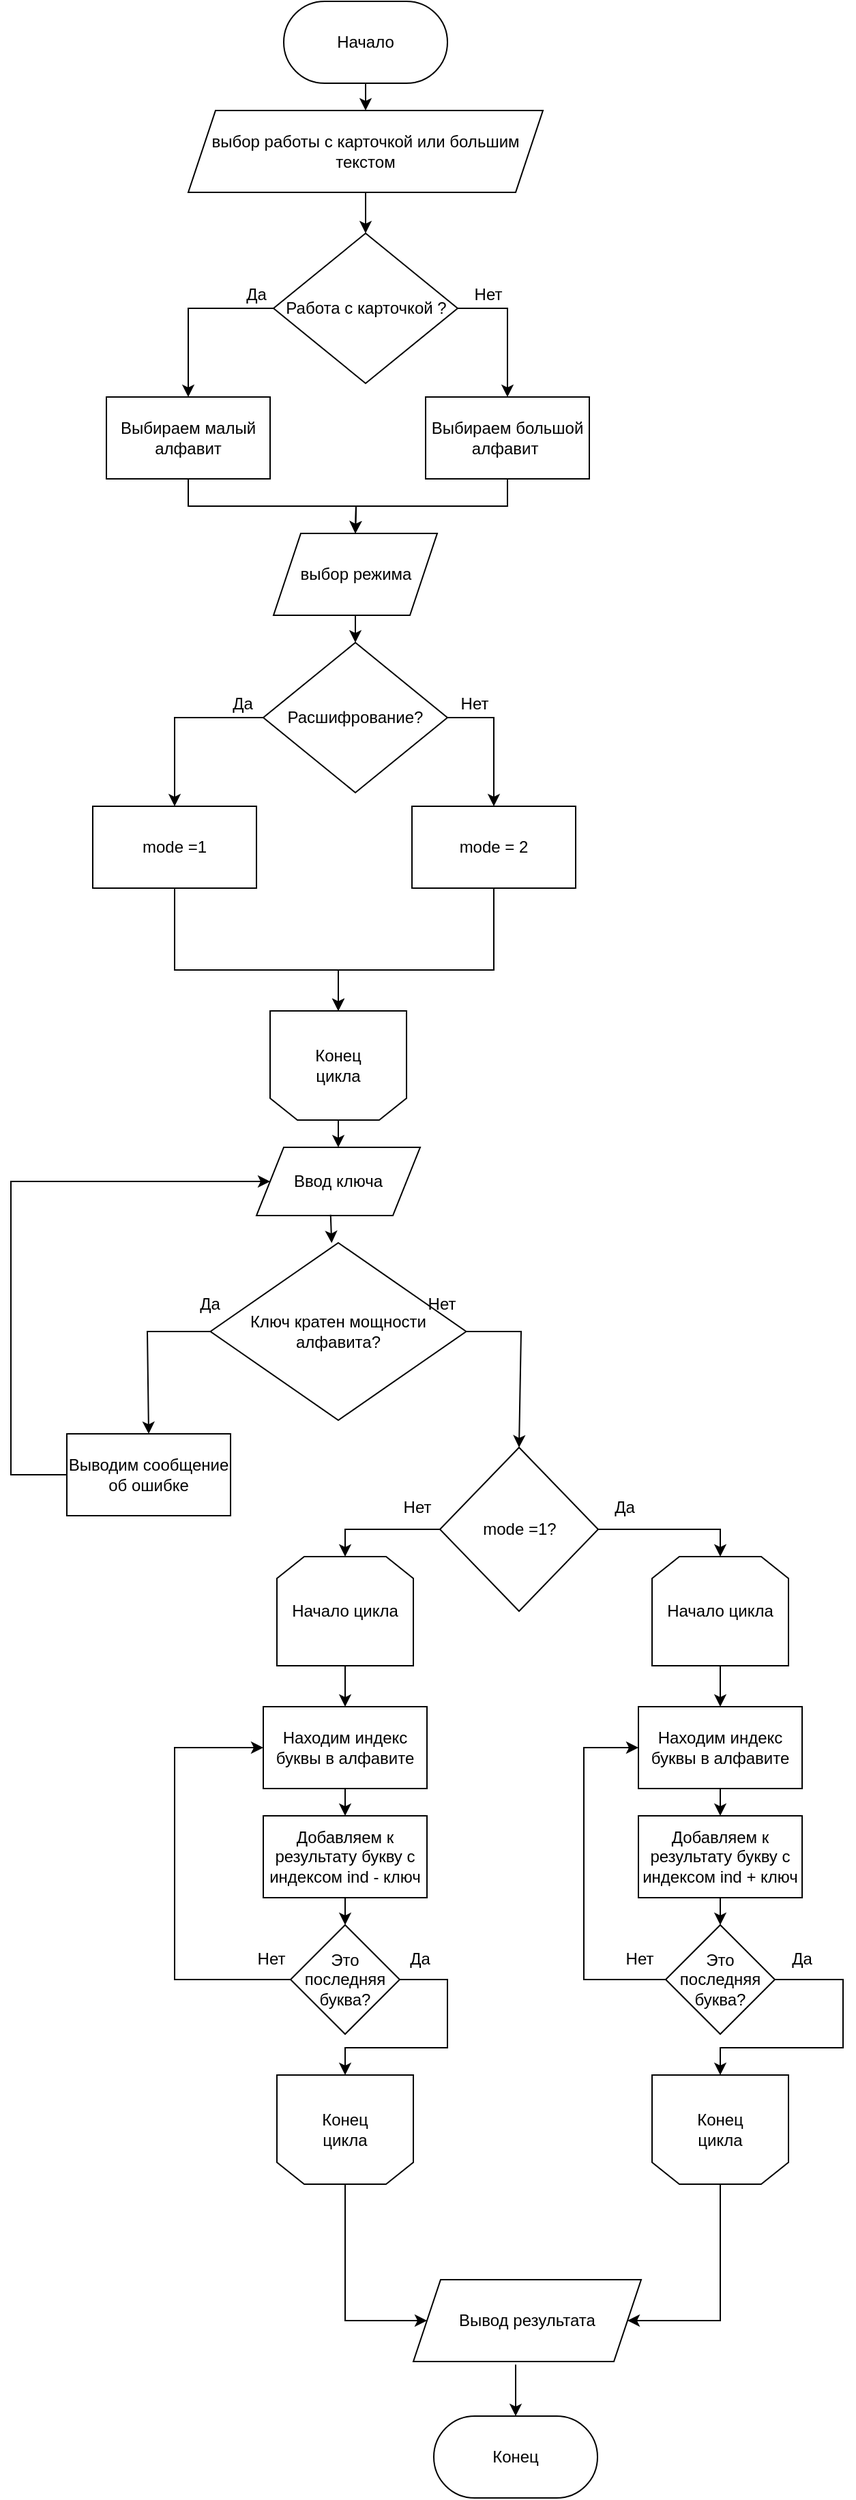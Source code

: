 <mxfile version="24.2.3" type="device">
  <diagram name="Страница — 1" id="pv3FhedaZ3xtOfSpdDS1">
    <mxGraphModel dx="548" dy="596" grid="1" gridSize="10" guides="1" tooltips="1" connect="1" arrows="1" fold="1" page="1" pageScale="1" pageWidth="827" pageHeight="1169" math="0" shadow="0">
      <root>
        <mxCell id="0" />
        <mxCell id="1" parent="0" />
        <mxCell id="0FBu79Pv3lfnuQulj9c1-1" value="Начало" style="rounded=1;whiteSpace=wrap;html=1;arcSize=50;" vertex="1" parent="1">
          <mxGeometry x="250" y="50" width="120" height="60" as="geometry" />
        </mxCell>
        <mxCell id="0FBu79Pv3lfnuQulj9c1-2" value="Конец" style="rounded=1;whiteSpace=wrap;html=1;arcSize=50;" vertex="1" parent="1">
          <mxGeometry x="360" y="1820" width="120" height="60" as="geometry" />
        </mxCell>
        <mxCell id="0FBu79Pv3lfnuQulj9c1-3" value="выбор работы с карточкой или большим текстом" style="shape=parallelogram;perimeter=parallelogramPerimeter;whiteSpace=wrap;html=1;fixedSize=1;" vertex="1" parent="1">
          <mxGeometry x="180" y="130" width="260" height="60" as="geometry" />
        </mxCell>
        <mxCell id="0FBu79Pv3lfnuQulj9c1-4" value="выбор режима" style="shape=parallelogram;perimeter=parallelogramPerimeter;whiteSpace=wrap;html=1;fixedSize=1;" vertex="1" parent="1">
          <mxGeometry x="242.5" y="440" width="120" height="60" as="geometry" />
        </mxCell>
        <mxCell id="0FBu79Pv3lfnuQulj9c1-5" value="Работа с карточкой ?" style="rhombus;whiteSpace=wrap;html=1;" vertex="1" parent="1">
          <mxGeometry x="242.5" y="220" width="135" height="110" as="geometry" />
        </mxCell>
        <mxCell id="0FBu79Pv3lfnuQulj9c1-6" value="Выбираем малый алфавит" style="rounded=0;whiteSpace=wrap;html=1;" vertex="1" parent="1">
          <mxGeometry x="120" y="340" width="120" height="60" as="geometry" />
        </mxCell>
        <mxCell id="0FBu79Pv3lfnuQulj9c1-7" value="Выбираем большой алфавит&amp;nbsp;" style="rounded=0;whiteSpace=wrap;html=1;" vertex="1" parent="1">
          <mxGeometry x="354" y="340" width="120" height="60" as="geometry" />
        </mxCell>
        <mxCell id="0FBu79Pv3lfnuQulj9c1-8" value="" style="endArrow=classic;html=1;rounded=0;entryX=0.5;entryY=0;entryDx=0;entryDy=0;exitX=0.5;exitY=1;exitDx=0;exitDy=0;" edge="1" parent="1" source="0FBu79Pv3lfnuQulj9c1-3" target="0FBu79Pv3lfnuQulj9c1-5">
          <mxGeometry width="50" height="50" relative="1" as="geometry">
            <mxPoint x="130" y="310" as="sourcePoint" />
            <mxPoint x="180" y="260" as="targetPoint" />
          </mxGeometry>
        </mxCell>
        <mxCell id="0FBu79Pv3lfnuQulj9c1-9" value="" style="endArrow=classic;html=1;rounded=0;exitX=1;exitY=0.5;exitDx=0;exitDy=0;entryX=0.5;entryY=0;entryDx=0;entryDy=0;" edge="1" parent="1" source="0FBu79Pv3lfnuQulj9c1-5" target="0FBu79Pv3lfnuQulj9c1-7">
          <mxGeometry width="50" height="50" relative="1" as="geometry">
            <mxPoint x="360" y="310" as="sourcePoint" />
            <mxPoint x="410" y="260" as="targetPoint" />
            <Array as="points">
              <mxPoint x="414" y="275" />
            </Array>
          </mxGeometry>
        </mxCell>
        <mxCell id="0FBu79Pv3lfnuQulj9c1-10" value="" style="endArrow=classic;html=1;rounded=0;exitX=0;exitY=0.5;exitDx=0;exitDy=0;entryX=0.5;entryY=0;entryDx=0;entryDy=0;" edge="1" parent="1" source="0FBu79Pv3lfnuQulj9c1-5" target="0FBu79Pv3lfnuQulj9c1-6">
          <mxGeometry width="50" height="50" relative="1" as="geometry">
            <mxPoint x="100" y="340" as="sourcePoint" />
            <mxPoint x="150" y="290" as="targetPoint" />
            <Array as="points">
              <mxPoint x="180" y="275" />
            </Array>
          </mxGeometry>
        </mxCell>
        <mxCell id="0FBu79Pv3lfnuQulj9c1-11" value="Да" style="text;html=1;align=center;verticalAlign=middle;whiteSpace=wrap;rounded=0;" vertex="1" parent="1">
          <mxGeometry x="200" y="250" width="60" height="30" as="geometry" />
        </mxCell>
        <mxCell id="0FBu79Pv3lfnuQulj9c1-12" value="Нет" style="text;html=1;align=center;verticalAlign=middle;whiteSpace=wrap;rounded=0;" vertex="1" parent="1">
          <mxGeometry x="370" y="250" width="60" height="30" as="geometry" />
        </mxCell>
        <mxCell id="0FBu79Pv3lfnuQulj9c1-13" value="" style="endArrow=classic;html=1;rounded=0;entryX=0.5;entryY=0;entryDx=0;entryDy=0;exitX=0.5;exitY=1;exitDx=0;exitDy=0;" edge="1" parent="1" source="0FBu79Pv3lfnuQulj9c1-6" target="0FBu79Pv3lfnuQulj9c1-4">
          <mxGeometry width="50" height="50" relative="1" as="geometry">
            <mxPoint x="130" y="470" as="sourcePoint" />
            <mxPoint x="180" y="420" as="targetPoint" />
            <Array as="points">
              <mxPoint x="180" y="420" />
              <mxPoint x="303" y="420" />
            </Array>
          </mxGeometry>
        </mxCell>
        <mxCell id="0FBu79Pv3lfnuQulj9c1-14" value="" style="endArrow=classic;html=1;rounded=0;exitX=0.5;exitY=1;exitDx=0;exitDy=0;entryX=0.5;entryY=0;entryDx=0;entryDy=0;" edge="1" parent="1" source="0FBu79Pv3lfnuQulj9c1-7" target="0FBu79Pv3lfnuQulj9c1-4">
          <mxGeometry width="50" height="50" relative="1" as="geometry">
            <mxPoint x="380" y="480" as="sourcePoint" />
            <mxPoint x="430" y="430" as="targetPoint" />
            <Array as="points">
              <mxPoint x="414" y="420" />
              <mxPoint x="303" y="420" />
            </Array>
          </mxGeometry>
        </mxCell>
        <mxCell id="0FBu79Pv3lfnuQulj9c1-17" value="Расшифрование?" style="rhombus;whiteSpace=wrap;html=1;" vertex="1" parent="1">
          <mxGeometry x="235" y="520" width="135" height="110" as="geometry" />
        </mxCell>
        <mxCell id="0FBu79Pv3lfnuQulj9c1-18" value="mode =1" style="rounded=0;whiteSpace=wrap;html=1;" vertex="1" parent="1">
          <mxGeometry x="110" y="640" width="120" height="60" as="geometry" />
        </mxCell>
        <mxCell id="0FBu79Pv3lfnuQulj9c1-19" value="mode =&lt;span style=&quot;background-color: initial;&quot;&gt;&amp;nbsp;2&lt;/span&gt;" style="rounded=0;whiteSpace=wrap;html=1;" vertex="1" parent="1">
          <mxGeometry x="344" y="640" width="120" height="60" as="geometry" />
        </mxCell>
        <mxCell id="0FBu79Pv3lfnuQulj9c1-20" value="" style="endArrow=classic;html=1;rounded=0;exitX=1;exitY=0.5;exitDx=0;exitDy=0;entryX=0.5;entryY=0;entryDx=0;entryDy=0;" edge="1" parent="1" source="0FBu79Pv3lfnuQulj9c1-17" target="0FBu79Pv3lfnuQulj9c1-19">
          <mxGeometry width="50" height="50" relative="1" as="geometry">
            <mxPoint x="350" y="610" as="sourcePoint" />
            <mxPoint x="400" y="560" as="targetPoint" />
            <Array as="points">
              <mxPoint x="404" y="575" />
            </Array>
          </mxGeometry>
        </mxCell>
        <mxCell id="0FBu79Pv3lfnuQulj9c1-21" value="" style="endArrow=classic;html=1;rounded=0;exitX=0;exitY=0.5;exitDx=0;exitDy=0;entryX=0.5;entryY=0;entryDx=0;entryDy=0;" edge="1" parent="1" source="0FBu79Pv3lfnuQulj9c1-17" target="0FBu79Pv3lfnuQulj9c1-18">
          <mxGeometry width="50" height="50" relative="1" as="geometry">
            <mxPoint x="90" y="640" as="sourcePoint" />
            <mxPoint x="140" y="590" as="targetPoint" />
            <Array as="points">
              <mxPoint x="170" y="575" />
            </Array>
          </mxGeometry>
        </mxCell>
        <mxCell id="0FBu79Pv3lfnuQulj9c1-22" value="Да" style="text;html=1;align=center;verticalAlign=middle;whiteSpace=wrap;rounded=0;" vertex="1" parent="1">
          <mxGeometry x="190" y="550" width="60" height="30" as="geometry" />
        </mxCell>
        <mxCell id="0FBu79Pv3lfnuQulj9c1-23" value="Нет" style="text;html=1;align=center;verticalAlign=middle;whiteSpace=wrap;rounded=0;" vertex="1" parent="1">
          <mxGeometry x="360" y="550" width="60" height="30" as="geometry" />
        </mxCell>
        <mxCell id="0FBu79Pv3lfnuQulj9c1-24" value="" style="endArrow=classic;html=1;rounded=0;entryX=0.5;entryY=0;entryDx=0;entryDy=0;exitX=0.5;exitY=1;exitDx=0;exitDy=0;" edge="1" parent="1" source="0FBu79Pv3lfnuQulj9c1-4" target="0FBu79Pv3lfnuQulj9c1-17">
          <mxGeometry width="50" height="50" relative="1" as="geometry">
            <mxPoint x="140" y="540" as="sourcePoint" />
            <mxPoint x="190" y="490" as="targetPoint" />
          </mxGeometry>
        </mxCell>
        <mxCell id="0FBu79Pv3lfnuQulj9c1-25" value="" style="endArrow=classic;html=1;rounded=0;exitX=0.5;exitY=1;exitDx=0;exitDy=0;" edge="1" parent="1" source="0FBu79Pv3lfnuQulj9c1-18">
          <mxGeometry width="50" height="50" relative="1" as="geometry">
            <mxPoint x="200" y="830" as="sourcePoint" />
            <mxPoint x="290" y="790" as="targetPoint" />
            <Array as="points">
              <mxPoint x="170" y="760" />
              <mxPoint x="290" y="760" />
            </Array>
          </mxGeometry>
        </mxCell>
        <mxCell id="0FBu79Pv3lfnuQulj9c1-26" value="" style="endArrow=classic;html=1;rounded=0;exitX=0.5;exitY=1;exitDx=0;exitDy=0;" edge="1" parent="1" source="0FBu79Pv3lfnuQulj9c1-19">
          <mxGeometry width="50" height="50" relative="1" as="geometry">
            <mxPoint x="200" y="850" as="sourcePoint" />
            <mxPoint x="290" y="790" as="targetPoint" />
            <Array as="points">
              <mxPoint x="404" y="760" />
              <mxPoint x="290" y="760" />
            </Array>
          </mxGeometry>
        </mxCell>
        <mxCell id="0FBu79Pv3lfnuQulj9c1-27" value="" style="shape=loopLimit;whiteSpace=wrap;html=1;rotation=-180;" vertex="1" parent="1">
          <mxGeometry x="240" y="790" width="100" height="80" as="geometry" />
        </mxCell>
        <mxCell id="0FBu79Pv3lfnuQulj9c1-28" value="Ввод ключа" style="shape=parallelogram;perimeter=parallelogramPerimeter;whiteSpace=wrap;html=1;fixedSize=1;" vertex="1" parent="1">
          <mxGeometry x="230" y="890" width="120" height="50" as="geometry" />
        </mxCell>
        <mxCell id="0FBu79Pv3lfnuQulj9c1-29" value="Ключ кратен мощности алфавита?" style="rhombus;whiteSpace=wrap;html=1;" vertex="1" parent="1">
          <mxGeometry x="196.25" y="960" width="187.5" height="130" as="geometry" />
        </mxCell>
        <mxCell id="0FBu79Pv3lfnuQulj9c1-30" value="Выводим сообщение об ошибке" style="rounded=0;whiteSpace=wrap;html=1;" vertex="1" parent="1">
          <mxGeometry x="91" y="1100" width="120" height="60" as="geometry" />
        </mxCell>
        <mxCell id="0FBu79Pv3lfnuQulj9c1-32" value="" style="endArrow=classic;html=1;rounded=0;exitX=1;exitY=0.5;exitDx=0;exitDy=0;entryX=0.5;entryY=0;entryDx=0;entryDy=0;" edge="1" parent="1" source="0FBu79Pv3lfnuQulj9c1-29" target="0FBu79Pv3lfnuQulj9c1-37">
          <mxGeometry width="50" height="50" relative="1" as="geometry">
            <mxPoint x="326" y="1050" as="sourcePoint" />
            <mxPoint x="420" y="1100" as="targetPoint" />
            <Array as="points">
              <mxPoint x="424" y="1025" />
            </Array>
          </mxGeometry>
        </mxCell>
        <mxCell id="0FBu79Pv3lfnuQulj9c1-33" value="" style="endArrow=classic;html=1;rounded=0;exitX=0;exitY=0.5;exitDx=0;exitDy=0;entryX=0.5;entryY=0;entryDx=0;entryDy=0;" edge="1" parent="1" source="0FBu79Pv3lfnuQulj9c1-29" target="0FBu79Pv3lfnuQulj9c1-30">
          <mxGeometry width="50" height="50" relative="1" as="geometry">
            <mxPoint x="66" y="1080" as="sourcePoint" />
            <mxPoint x="116" y="1030" as="targetPoint" />
            <Array as="points">
              <mxPoint x="150" y="1025" />
            </Array>
          </mxGeometry>
        </mxCell>
        <mxCell id="0FBu79Pv3lfnuQulj9c1-34" value="Да" style="text;html=1;align=center;verticalAlign=middle;whiteSpace=wrap;rounded=0;" vertex="1" parent="1">
          <mxGeometry x="166" y="990" width="60" height="30" as="geometry" />
        </mxCell>
        <mxCell id="0FBu79Pv3lfnuQulj9c1-35" value="Нет" style="text;html=1;align=center;verticalAlign=middle;whiteSpace=wrap;rounded=0;" vertex="1" parent="1">
          <mxGeometry x="336" y="990" width="60" height="30" as="geometry" />
        </mxCell>
        <mxCell id="0FBu79Pv3lfnuQulj9c1-36" value="" style="endArrow=classic;html=1;rounded=0;entryX=0;entryY=0.5;entryDx=0;entryDy=0;exitX=0;exitY=0.5;exitDx=0;exitDy=0;" edge="1" parent="1" source="0FBu79Pv3lfnuQulj9c1-30" target="0FBu79Pv3lfnuQulj9c1-28">
          <mxGeometry width="50" height="50" relative="1" as="geometry">
            <mxPoint x="50" y="1010" as="sourcePoint" />
            <mxPoint x="100" y="960" as="targetPoint" />
            <Array as="points">
              <mxPoint x="50" y="1130" />
              <mxPoint x="50" y="915" />
            </Array>
          </mxGeometry>
        </mxCell>
        <mxCell id="0FBu79Pv3lfnuQulj9c1-37" value="mode =1?" style="rhombus;whiteSpace=wrap;html=1;" vertex="1" parent="1">
          <mxGeometry x="364.5" y="1110" width="116" height="120" as="geometry" />
        </mxCell>
        <mxCell id="0FBu79Pv3lfnuQulj9c1-38" value="Конец цикла" style="text;html=1;align=center;verticalAlign=middle;whiteSpace=wrap;rounded=0;" vertex="1" parent="1">
          <mxGeometry x="260" y="815" width="60" height="30" as="geometry" />
        </mxCell>
        <mxCell id="0FBu79Pv3lfnuQulj9c1-39" value="" style="endArrow=classic;html=1;rounded=0;entryX=0.5;entryY=0;entryDx=0;entryDy=0;exitX=0.5;exitY=0;exitDx=0;exitDy=0;" edge="1" parent="1" source="0FBu79Pv3lfnuQulj9c1-27" target="0FBu79Pv3lfnuQulj9c1-28">
          <mxGeometry width="50" height="50" relative="1" as="geometry">
            <mxPoint x="160" y="900" as="sourcePoint" />
            <mxPoint x="210" y="850" as="targetPoint" />
          </mxGeometry>
        </mxCell>
        <mxCell id="0FBu79Pv3lfnuQulj9c1-40" value="Начало цикла" style="shape=loopLimit;whiteSpace=wrap;html=1;" vertex="1" parent="1">
          <mxGeometry x="520" y="1190" width="100" height="80" as="geometry" />
        </mxCell>
        <mxCell id="0FBu79Pv3lfnuQulj9c1-41" value="" style="shape=loopLimit;whiteSpace=wrap;html=1;rotation=-180;" vertex="1" parent="1">
          <mxGeometry x="520" y="1570" width="100" height="80" as="geometry" />
        </mxCell>
        <mxCell id="0FBu79Pv3lfnuQulj9c1-42" value="Находим индекс буквы в алфавите" style="rounded=0;whiteSpace=wrap;html=1;" vertex="1" parent="1">
          <mxGeometry x="510" y="1300" width="120" height="60" as="geometry" />
        </mxCell>
        <mxCell id="0FBu79Pv3lfnuQulj9c1-43" value="Добавляем к результату букву с индексом ind + ключ" style="rounded=0;whiteSpace=wrap;html=1;" vertex="1" parent="1">
          <mxGeometry x="510" y="1380" width="120" height="60" as="geometry" />
        </mxCell>
        <mxCell id="0FBu79Pv3lfnuQulj9c1-44" value="Это последняя буква?" style="rhombus;whiteSpace=wrap;html=1;" vertex="1" parent="1">
          <mxGeometry x="530" y="1460" width="80" height="80" as="geometry" />
        </mxCell>
        <mxCell id="0FBu79Pv3lfnuQulj9c1-45" value="Начало цикла" style="shape=loopLimit;whiteSpace=wrap;html=1;" vertex="1" parent="1">
          <mxGeometry x="245" y="1190" width="100" height="80" as="geometry" />
        </mxCell>
        <mxCell id="0FBu79Pv3lfnuQulj9c1-46" value="" style="shape=loopLimit;whiteSpace=wrap;html=1;rotation=-180;" vertex="1" parent="1">
          <mxGeometry x="245" y="1570" width="100" height="80" as="geometry" />
        </mxCell>
        <mxCell id="0FBu79Pv3lfnuQulj9c1-47" value="Находим индекс буквы в алфавите" style="rounded=0;whiteSpace=wrap;html=1;" vertex="1" parent="1">
          <mxGeometry x="235" y="1300" width="120" height="60" as="geometry" />
        </mxCell>
        <mxCell id="0FBu79Pv3lfnuQulj9c1-48" value="Добавляем к результату букву с индексом ind - ключ" style="rounded=0;whiteSpace=wrap;html=1;" vertex="1" parent="1">
          <mxGeometry x="235" y="1380" width="120" height="60" as="geometry" />
        </mxCell>
        <mxCell id="0FBu79Pv3lfnuQulj9c1-49" value="Это последняя буква?" style="rhombus;whiteSpace=wrap;html=1;" vertex="1" parent="1">
          <mxGeometry x="255" y="1460" width="80" height="80" as="geometry" />
        </mxCell>
        <mxCell id="0FBu79Pv3lfnuQulj9c1-50" value="" style="endArrow=classic;html=1;rounded=0;exitX=0;exitY=0.5;exitDx=0;exitDy=0;entryX=0;entryY=0.5;entryDx=0;entryDy=0;" edge="1" parent="1" source="0FBu79Pv3lfnuQulj9c1-49" target="0FBu79Pv3lfnuQulj9c1-47">
          <mxGeometry width="50" height="50" relative="1" as="geometry">
            <mxPoint x="150" y="1530" as="sourcePoint" />
            <mxPoint x="200" y="1480" as="targetPoint" />
            <Array as="points">
              <mxPoint x="170" y="1500" />
              <mxPoint x="170" y="1330" />
            </Array>
          </mxGeometry>
        </mxCell>
        <mxCell id="0FBu79Pv3lfnuQulj9c1-51" value="" style="endArrow=classic;html=1;rounded=0;exitX=0;exitY=0.5;exitDx=0;exitDy=0;entryX=0;entryY=0.5;entryDx=0;entryDy=0;" edge="1" parent="1" source="0FBu79Pv3lfnuQulj9c1-44" target="0FBu79Pv3lfnuQulj9c1-42">
          <mxGeometry width="50" height="50" relative="1" as="geometry">
            <mxPoint x="440" y="1540" as="sourcePoint" />
            <mxPoint x="490" y="1490" as="targetPoint" />
            <Array as="points">
              <mxPoint x="470" y="1500" />
              <mxPoint x="470" y="1330" />
            </Array>
          </mxGeometry>
        </mxCell>
        <mxCell id="0FBu79Pv3lfnuQulj9c1-52" value="" style="endArrow=classic;html=1;rounded=0;exitX=1;exitY=0.5;exitDx=0;exitDy=0;entryX=0.5;entryY=1;entryDx=0;entryDy=0;" edge="1" parent="1" source="0FBu79Pv3lfnuQulj9c1-49" target="0FBu79Pv3lfnuQulj9c1-46">
          <mxGeometry width="50" height="50" relative="1" as="geometry">
            <mxPoint x="360" y="1560" as="sourcePoint" />
            <mxPoint x="410" y="1510" as="targetPoint" />
            <Array as="points">
              <mxPoint x="370" y="1500" />
              <mxPoint x="370" y="1550" />
              <mxPoint x="295" y="1550" />
            </Array>
          </mxGeometry>
        </mxCell>
        <mxCell id="0FBu79Pv3lfnuQulj9c1-53" value="" style="endArrow=classic;html=1;rounded=0;entryX=0.5;entryY=1;entryDx=0;entryDy=0;exitX=1;exitY=0.5;exitDx=0;exitDy=0;" edge="1" parent="1" source="0FBu79Pv3lfnuQulj9c1-44" target="0FBu79Pv3lfnuQulj9c1-41">
          <mxGeometry width="50" height="50" relative="1" as="geometry">
            <mxPoint x="680" y="1560" as="sourcePoint" />
            <mxPoint x="730" y="1510" as="targetPoint" />
            <Array as="points">
              <mxPoint x="660" y="1500" />
              <mxPoint x="660" y="1550" />
              <mxPoint x="570" y="1550" />
            </Array>
          </mxGeometry>
        </mxCell>
        <mxCell id="0FBu79Pv3lfnuQulj9c1-54" value="Нет" style="text;html=1;align=center;verticalAlign=middle;whiteSpace=wrap;rounded=0;" vertex="1" parent="1">
          <mxGeometry x="211" y="1470" width="60" height="30" as="geometry" />
        </mxCell>
        <mxCell id="0FBu79Pv3lfnuQulj9c1-55" value="Нет" style="text;html=1;align=center;verticalAlign=middle;whiteSpace=wrap;rounded=0;" vertex="1" parent="1">
          <mxGeometry x="481" y="1470" width="60" height="30" as="geometry" />
        </mxCell>
        <mxCell id="0FBu79Pv3lfnuQulj9c1-56" value="Да" style="text;html=1;align=center;verticalAlign=middle;whiteSpace=wrap;rounded=0;" vertex="1" parent="1">
          <mxGeometry x="320" y="1470" width="60" height="30" as="geometry" />
        </mxCell>
        <mxCell id="0FBu79Pv3lfnuQulj9c1-57" value="Да" style="text;html=1;align=center;verticalAlign=middle;whiteSpace=wrap;rounded=0;" vertex="1" parent="1">
          <mxGeometry x="600" y="1470" width="60" height="30" as="geometry" />
        </mxCell>
        <mxCell id="0FBu79Pv3lfnuQulj9c1-58" value="Вывод результата" style="shape=parallelogram;perimeter=parallelogramPerimeter;whiteSpace=wrap;html=1;fixedSize=1;" vertex="1" parent="1">
          <mxGeometry x="345" y="1720" width="167" height="60" as="geometry" />
        </mxCell>
        <mxCell id="0FBu79Pv3lfnuQulj9c1-59" value="" style="endArrow=classic;html=1;rounded=0;entryX=0.5;entryY=0;entryDx=0;entryDy=0;exitX=0.449;exitY=1.037;exitDx=0;exitDy=0;exitPerimeter=0;" edge="1" parent="1" source="0FBu79Pv3lfnuQulj9c1-58" target="0FBu79Pv3lfnuQulj9c1-2">
          <mxGeometry width="50" height="50" relative="1" as="geometry">
            <mxPoint x="240" y="1880" as="sourcePoint" />
            <mxPoint x="290" y="1830" as="targetPoint" />
          </mxGeometry>
        </mxCell>
        <mxCell id="0FBu79Pv3lfnuQulj9c1-60" value="" style="endArrow=classic;html=1;rounded=0;entryX=0;entryY=0.5;entryDx=0;entryDy=0;exitX=0.5;exitY=0;exitDx=0;exitDy=0;" edge="1" parent="1" source="0FBu79Pv3lfnuQulj9c1-46" target="0FBu79Pv3lfnuQulj9c1-58">
          <mxGeometry width="50" height="50" relative="1" as="geometry">
            <mxPoint x="250" y="1780" as="sourcePoint" />
            <mxPoint x="300" y="1730" as="targetPoint" />
            <Array as="points">
              <mxPoint x="295" y="1750" />
            </Array>
          </mxGeometry>
        </mxCell>
        <mxCell id="0FBu79Pv3lfnuQulj9c1-61" value="" style="endArrow=classic;html=1;rounded=0;entryX=1;entryY=0.5;entryDx=0;entryDy=0;exitX=0.5;exitY=0;exitDx=0;exitDy=0;" edge="1" parent="1" source="0FBu79Pv3lfnuQulj9c1-41" target="0FBu79Pv3lfnuQulj9c1-58">
          <mxGeometry width="50" height="50" relative="1" as="geometry">
            <mxPoint x="680" y="1810" as="sourcePoint" />
            <mxPoint x="730" y="1760" as="targetPoint" />
            <Array as="points">
              <mxPoint x="570" y="1750" />
            </Array>
          </mxGeometry>
        </mxCell>
        <mxCell id="0FBu79Pv3lfnuQulj9c1-62" value="Конец цикла" style="text;html=1;align=center;verticalAlign=middle;whiteSpace=wrap;rounded=0;" vertex="1" parent="1">
          <mxGeometry x="265" y="1595" width="60" height="30" as="geometry" />
        </mxCell>
        <mxCell id="0FBu79Pv3lfnuQulj9c1-63" value="Конец цикла" style="text;html=1;align=center;verticalAlign=middle;whiteSpace=wrap;rounded=0;" vertex="1" parent="1">
          <mxGeometry x="540" y="1595" width="60" height="30" as="geometry" />
        </mxCell>
        <mxCell id="0FBu79Pv3lfnuQulj9c1-64" value="" style="endArrow=classic;html=1;rounded=0;exitX=1;exitY=0.5;exitDx=0;exitDy=0;entryX=0.5;entryY=0;entryDx=0;entryDy=0;" edge="1" parent="1" source="0FBu79Pv3lfnuQulj9c1-37" target="0FBu79Pv3lfnuQulj9c1-40">
          <mxGeometry width="50" height="50" relative="1" as="geometry">
            <mxPoint x="500" y="1170" as="sourcePoint" />
            <mxPoint x="550" y="1120" as="targetPoint" />
            <Array as="points">
              <mxPoint x="570" y="1170" />
            </Array>
          </mxGeometry>
        </mxCell>
        <mxCell id="0FBu79Pv3lfnuQulj9c1-65" value="" style="endArrow=classic;html=1;rounded=0;entryX=0.5;entryY=0;entryDx=0;entryDy=0;exitX=0;exitY=0.5;exitDx=0;exitDy=0;" edge="1" parent="1" source="0FBu79Pv3lfnuQulj9c1-37" target="0FBu79Pv3lfnuQulj9c1-45">
          <mxGeometry width="50" height="50" relative="1" as="geometry">
            <mxPoint x="250" y="1170" as="sourcePoint" />
            <mxPoint x="300" y="1120" as="targetPoint" />
            <Array as="points">
              <mxPoint x="295" y="1170" />
            </Array>
          </mxGeometry>
        </mxCell>
        <mxCell id="0FBu79Pv3lfnuQulj9c1-66" value="" style="endArrow=classic;html=1;rounded=0;exitX=0.5;exitY=1;exitDx=0;exitDy=0;entryX=0.5;entryY=0;entryDx=0;entryDy=0;" edge="1" parent="1" source="0FBu79Pv3lfnuQulj9c1-45" target="0FBu79Pv3lfnuQulj9c1-47">
          <mxGeometry width="50" height="50" relative="1" as="geometry">
            <mxPoint x="400" y="1360" as="sourcePoint" />
            <mxPoint x="450" y="1310" as="targetPoint" />
          </mxGeometry>
        </mxCell>
        <mxCell id="0FBu79Pv3lfnuQulj9c1-67" value="" style="endArrow=classic;html=1;rounded=0;entryX=0.5;entryY=0;entryDx=0;entryDy=0;exitX=0.5;exitY=1;exitDx=0;exitDy=0;" edge="1" parent="1" source="0FBu79Pv3lfnuQulj9c1-47" target="0FBu79Pv3lfnuQulj9c1-48">
          <mxGeometry width="50" height="50" relative="1" as="geometry">
            <mxPoint x="380" y="1400" as="sourcePoint" />
            <mxPoint x="430" y="1350" as="targetPoint" />
          </mxGeometry>
        </mxCell>
        <mxCell id="0FBu79Pv3lfnuQulj9c1-68" value="" style="endArrow=classic;html=1;rounded=0;entryX=0.5;entryY=0;entryDx=0;entryDy=0;exitX=0.5;exitY=1;exitDx=0;exitDy=0;" edge="1" parent="1" source="0FBu79Pv3lfnuQulj9c1-48" target="0FBu79Pv3lfnuQulj9c1-49">
          <mxGeometry width="50" height="50" relative="1" as="geometry">
            <mxPoint x="410" y="1460" as="sourcePoint" />
            <mxPoint x="460" y="1410" as="targetPoint" />
          </mxGeometry>
        </mxCell>
        <mxCell id="0FBu79Pv3lfnuQulj9c1-69" value="" style="endArrow=classic;html=1;rounded=0;exitX=0.5;exitY=1;exitDx=0;exitDy=0;entryX=0.5;entryY=0;entryDx=0;entryDy=0;" edge="1" parent="1" source="0FBu79Pv3lfnuQulj9c1-40" target="0FBu79Pv3lfnuQulj9c1-42">
          <mxGeometry width="50" height="50" relative="1" as="geometry">
            <mxPoint x="590" y="1470" as="sourcePoint" />
            <mxPoint x="640" y="1420" as="targetPoint" />
          </mxGeometry>
        </mxCell>
        <mxCell id="0FBu79Pv3lfnuQulj9c1-70" value="" style="endArrow=classic;html=1;rounded=0;exitX=0.5;exitY=1;exitDx=0;exitDy=0;entryX=0.5;entryY=0;entryDx=0;entryDy=0;" edge="1" parent="1" source="0FBu79Pv3lfnuQulj9c1-42" target="0FBu79Pv3lfnuQulj9c1-43">
          <mxGeometry width="50" height="50" relative="1" as="geometry">
            <mxPoint x="670" y="1410" as="sourcePoint" />
            <mxPoint x="720" y="1360" as="targetPoint" />
          </mxGeometry>
        </mxCell>
        <mxCell id="0FBu79Pv3lfnuQulj9c1-71" value="" style="endArrow=classic;html=1;rounded=0;exitX=0.5;exitY=1;exitDx=0;exitDy=0;entryX=0.5;entryY=0;entryDx=0;entryDy=0;" edge="1" parent="1" source="0FBu79Pv3lfnuQulj9c1-43" target="0FBu79Pv3lfnuQulj9c1-44">
          <mxGeometry width="50" height="50" relative="1" as="geometry">
            <mxPoint x="700" y="1460" as="sourcePoint" />
            <mxPoint x="750" y="1410" as="targetPoint" />
          </mxGeometry>
        </mxCell>
        <mxCell id="0FBu79Pv3lfnuQulj9c1-72" value="Да" style="text;html=1;align=center;verticalAlign=middle;whiteSpace=wrap;rounded=0;" vertex="1" parent="1">
          <mxGeometry x="470" y="1139" width="60" height="30" as="geometry" />
        </mxCell>
        <mxCell id="0FBu79Pv3lfnuQulj9c1-73" value="Нет" style="text;html=1;align=center;verticalAlign=middle;whiteSpace=wrap;rounded=0;" vertex="1" parent="1">
          <mxGeometry x="318" y="1139" width="60" height="30" as="geometry" />
        </mxCell>
        <mxCell id="0FBu79Pv3lfnuQulj9c1-74" value="" style="endArrow=classic;html=1;rounded=0;entryX=0.474;entryY=0.001;entryDx=0;entryDy=0;entryPerimeter=0;exitX=0.453;exitY=0.988;exitDx=0;exitDy=0;exitPerimeter=0;" edge="1" parent="1" source="0FBu79Pv3lfnuQulj9c1-28" target="0FBu79Pv3lfnuQulj9c1-29">
          <mxGeometry width="50" height="50" relative="1" as="geometry">
            <mxPoint x="120" y="1010" as="sourcePoint" />
            <mxPoint x="170" y="960" as="targetPoint" />
          </mxGeometry>
        </mxCell>
        <mxCell id="0FBu79Pv3lfnuQulj9c1-75" value="" style="endArrow=classic;html=1;rounded=0;entryX=0.5;entryY=0;entryDx=0;entryDy=0;exitX=0.5;exitY=1;exitDx=0;exitDy=0;" edge="1" parent="1" source="0FBu79Pv3lfnuQulj9c1-1" target="0FBu79Pv3lfnuQulj9c1-3">
          <mxGeometry width="50" height="50" relative="1" as="geometry">
            <mxPoint x="150" y="140" as="sourcePoint" />
            <mxPoint x="200" y="90" as="targetPoint" />
          </mxGeometry>
        </mxCell>
      </root>
    </mxGraphModel>
  </diagram>
</mxfile>
